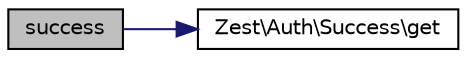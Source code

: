 digraph "success"
{
  edge [fontname="Helvetica",fontsize="10",labelfontname="Helvetica",labelfontsize="10"];
  node [fontname="Helvetica",fontsize="10",shape=record];
  rankdir="LR";
  Node19 [label="success",height=0.2,width=0.4,color="black", fillcolor="grey75", style="filled", fontcolor="black"];
  Node19 -> Node20 [color="midnightblue",fontsize="10",style="solid",fontname="Helvetica"];
  Node20 [label="Zest\\Auth\\Success\\get",height=0.2,width=0.4,color="black", fillcolor="white", style="filled",URL="$class_zest_1_1_auth_1_1_success.html#ac33ee765f5ad9f134540bac393721cfe"];
}
